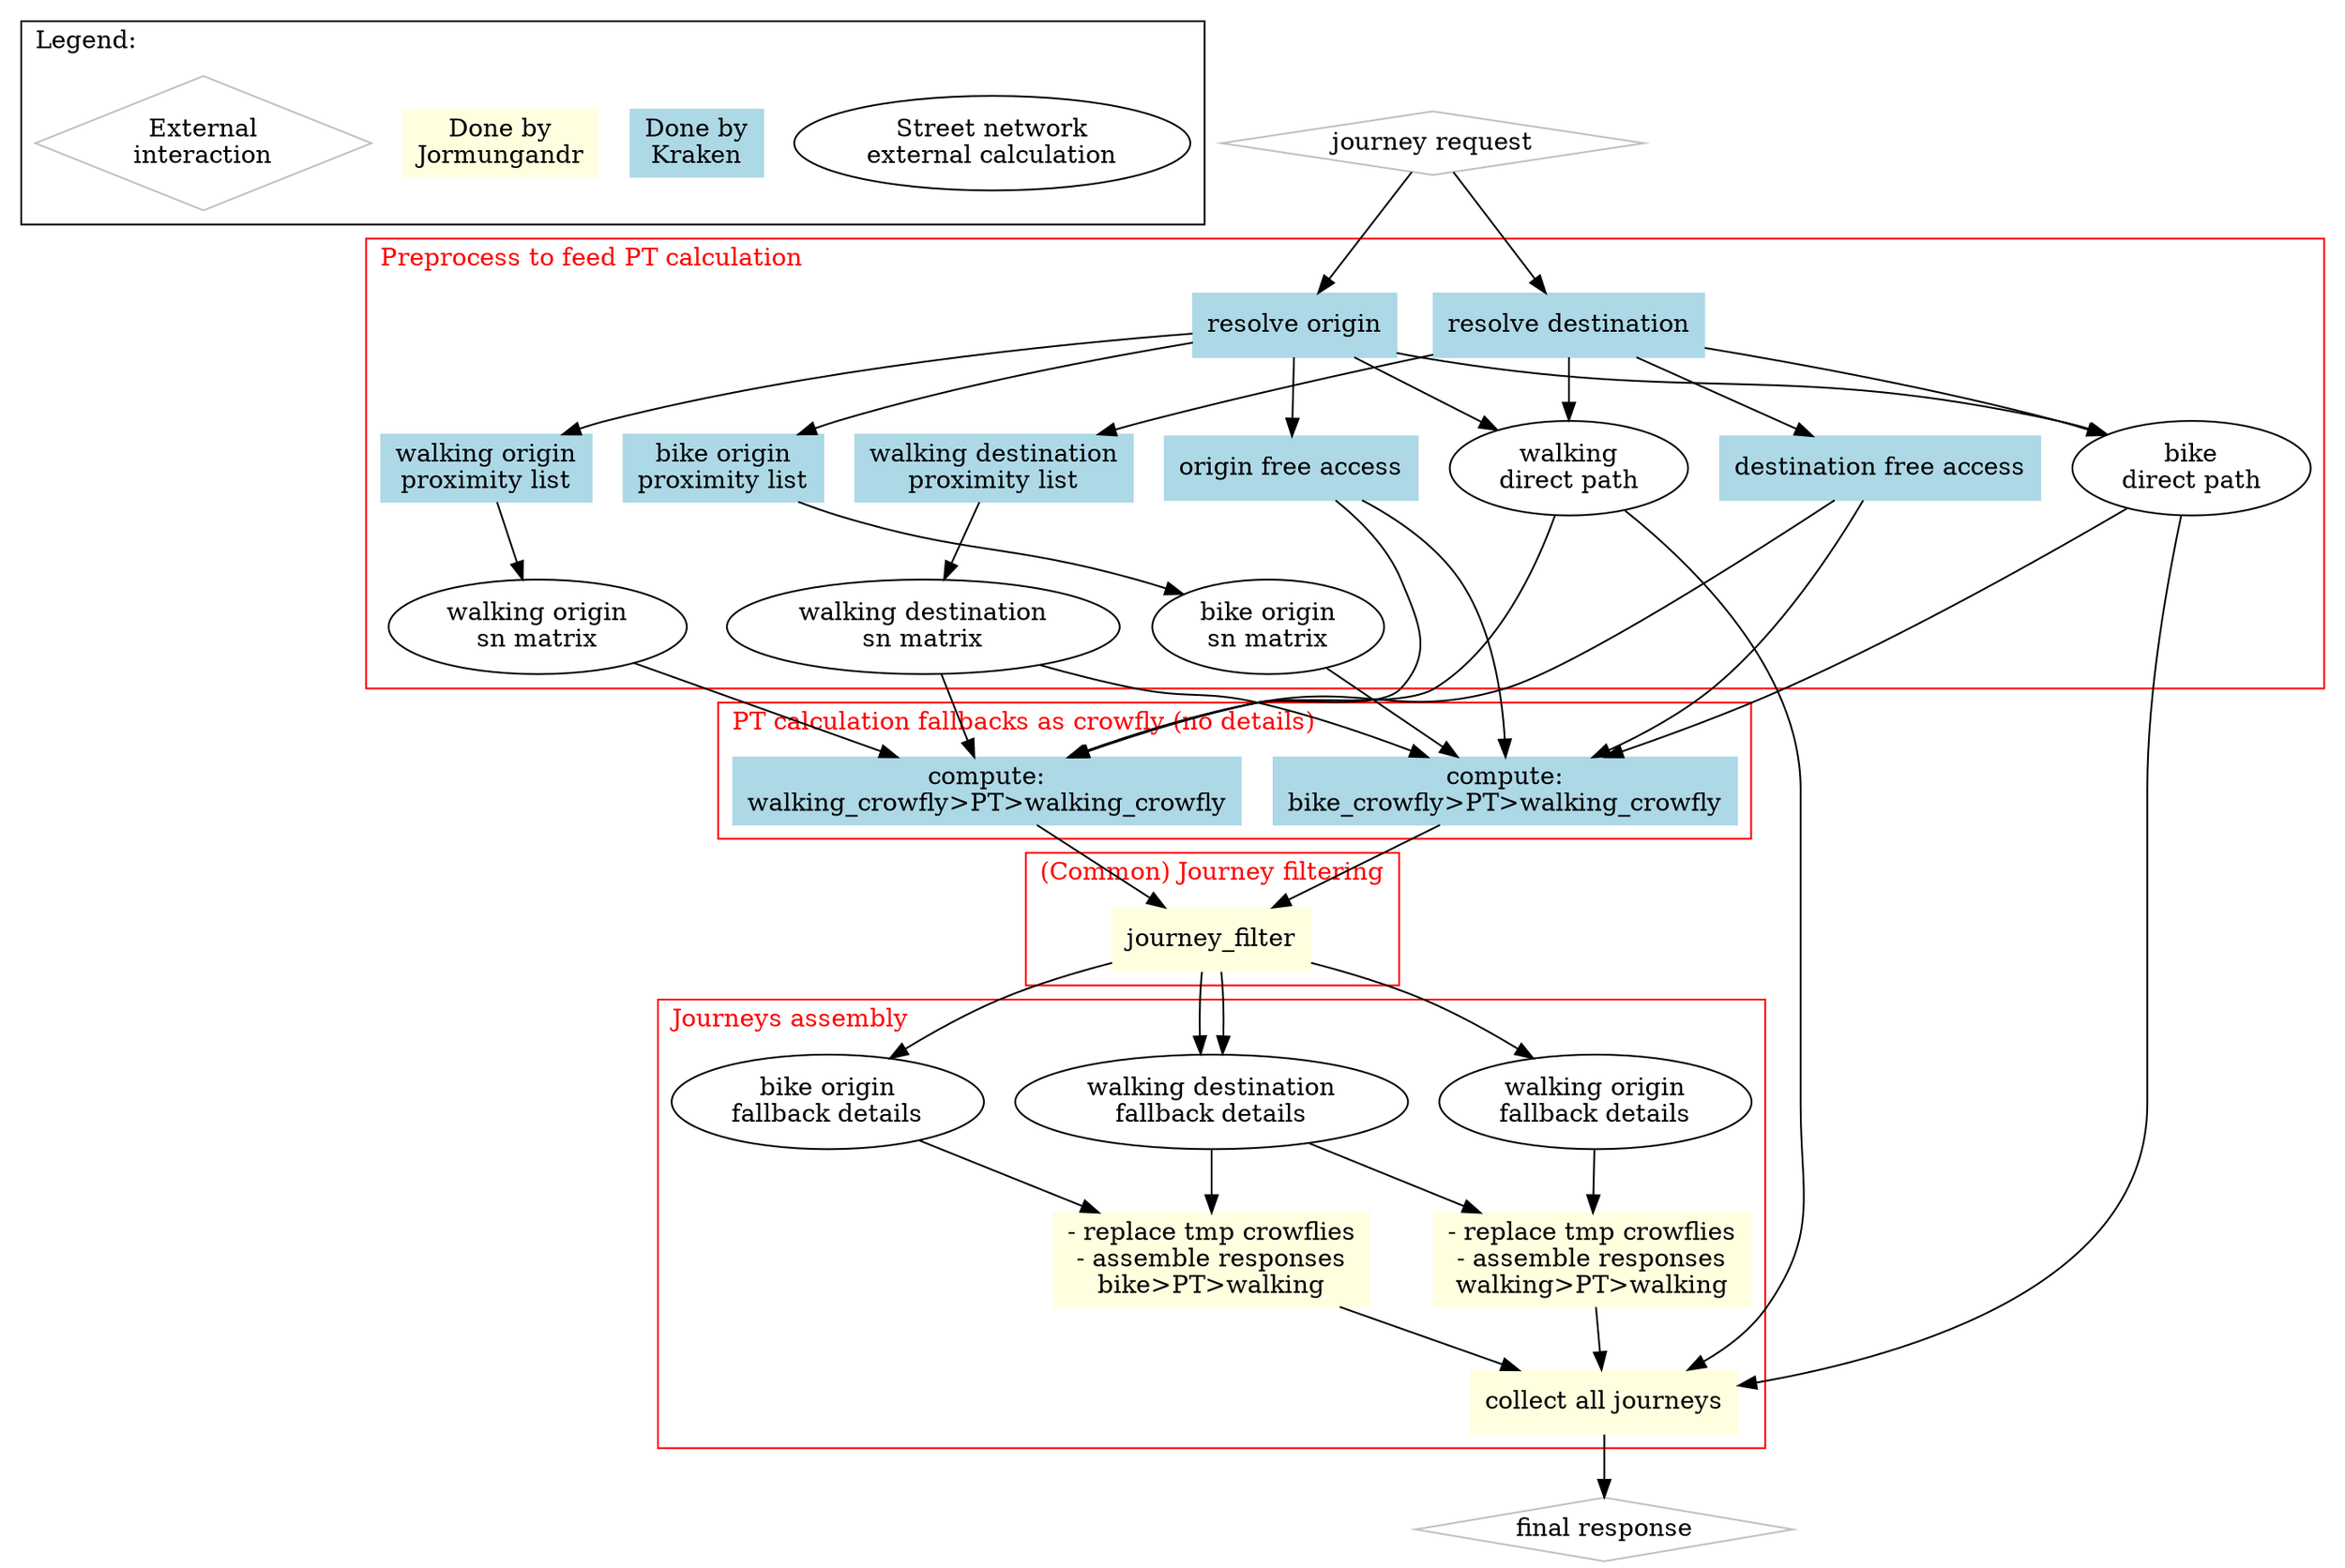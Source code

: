 // request in this example
// https://api.navitia.io/v1/coverage/fr-idf/journeys?from=stop_area%3AOIF%3ASA%3A59238&to=2.33071%3B48.83890&first_section_mode%5B%5D=bike&first_section_mode%5B%5D=walking&datetime=20180614T113500&last_section_mode%5B%5D=walking&

digraph distributed {
    subgraph cluster_legend {
        label = "Legend:"
        labeljust = "l"

        legend_delegated [label = "Street network\nexternal calculation"]
        legend_kraken [label = "Done by\nKraken", shape = box, color = lightblue, style = filled]
        legend_jormungandr [label= "Done by\nJormungandr", shape = box, color = lightyellow, style = filled]
        legend_external [label = "External\ninteraction", shape = diamond, color = gray]
    }


    req [label = "journey request", shape = diamond, color = gray]
    resp [label = "final response", shape = diamond, color = gray]

    subgraph cluster_preprocess_for_pt {
        label = "Preprocess to feed PT calculation"
        labeljust = "l"
        color = red
        fontcolor = red

        res_orig [label = "resolve origin", shape = box, color = lightblue, style = filled]
        res_dest [label = "resolve destination", shape = box, color = lightblue, style = filled]
        orig_free [label = "origin free access", shape = box, color = lightblue, style = filled]
        dest_free [label = "destination free access", shape = box, color = lightblue, style = filled]
        walk_dp [label = "walking\ndirect path"]
        bike_dp [label = "bike\ndirect path"]
        orig_walk_pl [label = "walking origin\nproximity list", shape = box, color = lightblue, style = filled]
        orig_bike_pl [label = "bike origin\nproximity list", shape = box, color = lightblue, style = filled]
        dest_walk_pl [label = "walking destination\nproximity list", shape = box, color = lightblue, style = filled]
        orig_walk_matrix [label = "walking origin\nsn matrix"]
        orig_bike_matrix [label = "bike origin\nsn matrix"]
        dest_walk_matrix [label = "walking destination\nsn matrix"]
    }

    subgraph cluster_pt_calculation {
        walking_pt_walking [label = "compute:\nwalking_crowfly>PT>walking_crowfly", shape = box, color = lightblue, style = filled]
        bike_pt_walking [label = "compute:\nbike_crowfly>PT>walking_crowfly", shape = box, color = lightblue, style = filled]

        label = "PT calculation fallbacks as crowfly (no details)"
        labeljust = "l"
        color = red
        fontcolor = red
    }

    subgraph cluster_assembly {
        orig_walk_fallback [label = "walking origin\nfallback details"]
        orig_bike_fallback [label = "bike origin\nfallback details"]
        dest_walk_fallback [label = "walking destination\nfallback details"]
        assemble_walk_pt_walk [label = "- replace tmp crowflies\n- assemble responses\nwalking>PT>walking", shape = "box", color = lightyellow, style = filled]
        assemble_bike_pt_walk [label = "- replace tmp crowflies\n- assemble responses\nbike>PT>walking", shape = "box", color = lightyellow, style = filled]
        collect [label= "collect all journeys", shape = box, color = lightyellow, style = filled]

        label = "Journeys assembly"
        labeljust = "l"
        color = red
        fontcolor = red
    }

    subgraph cluster_journey_fiflters {
        Journey_Filters [label = "journey_filter", shape = "box", color = lightyellow, style = filled]

        label = "(Common) Journey filtering"
        labeljust = "l"
        color = red
        fontcolor = red
    }

    req -> res_orig
    req -> res_dest

    //direct paths
    res_orig -> walk_dp -> collect
    res_dest -> walk_dp

    res_orig -> bike_dp -> collect
    res_dest -> bike_dp

    //free access
    res_orig -> orig_free
    res_dest -> dest_free

    //matrix
    res_orig -> orig_walk_pl -> orig_walk_matrix
    res_orig -> orig_bike_pl -> orig_bike_matrix
    res_dest -> dest_walk_pl -> dest_walk_matrix

    //PT walking - walking
    orig_walk_matrix -> walking_pt_walking
    dest_walk_matrix -> walking_pt_walking
    walk_dp -> walking_pt_walking
    orig_free -> walking_pt_walking
    dest_free -> walking_pt_walking

    //PT bike - walking
    orig_bike_matrix -> bike_pt_walking
    dest_walk_matrix -> bike_pt_walking
    bike_dp -> bike_pt_walking
    orig_free -> bike_pt_walking
    dest_free -> bike_pt_walking

    //Journey assembly
    walking_pt_walking -> Journey_Filters
    Journey_Filters -> dest_walk_fallback -> assemble_walk_pt_walk
    Journey_Filters -> orig_walk_fallback -> assemble_walk_pt_walk -> collect

    bike_pt_walking -> Journey_Filters
    Journey_Filters -> dest_walk_fallback -> assemble_bike_pt_walk
    Journey_Filters -> orig_bike_fallback  -> assemble_bike_pt_walk -> collect

    collect -> resp
}
